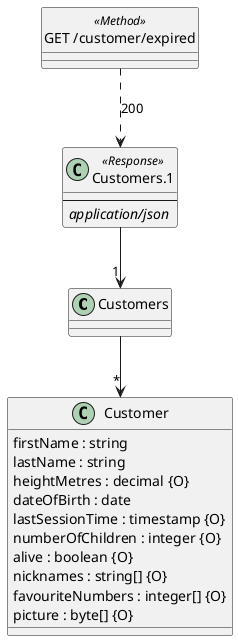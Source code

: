 @startuml
set namespaceSeparator none

class "Customers" {
}

"Customers" --> "*" "Customer"

class "Customer" {
  firstName : string
  lastName : string
  heightMetres : decimal {O}
  dateOfBirth : date
  lastSessionTime : timestamp {O}
  numberOfChildren : integer {O}
  alive : boolean {O}
  nicknames : string[] {O}
  favouriteNumbers : integer[] {O}
  picture : byte[] {O}
}

class "Customers.1" <<Response>> {
  --
<i>application/json</i>
}

"Customers.1" --> "1""Customers"
hide <<Method>> circle

class "GET /customer/expired" <<Method>> {
}

"GET /customer/expired" ..> "Customers.1": 200

@enduml